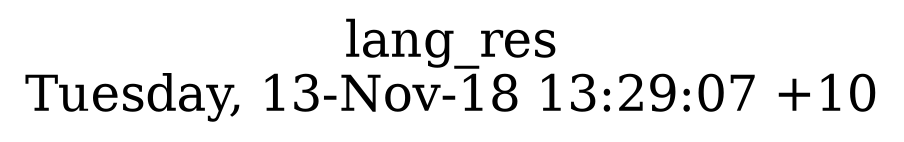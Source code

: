 digraph G {
fontsize="24";
label="lang_res\nTuesday, 13-Nov-18 13:29:07 +10";
nojustify=true;
ordering=out;
rankdir=LR;
size="30";
}
